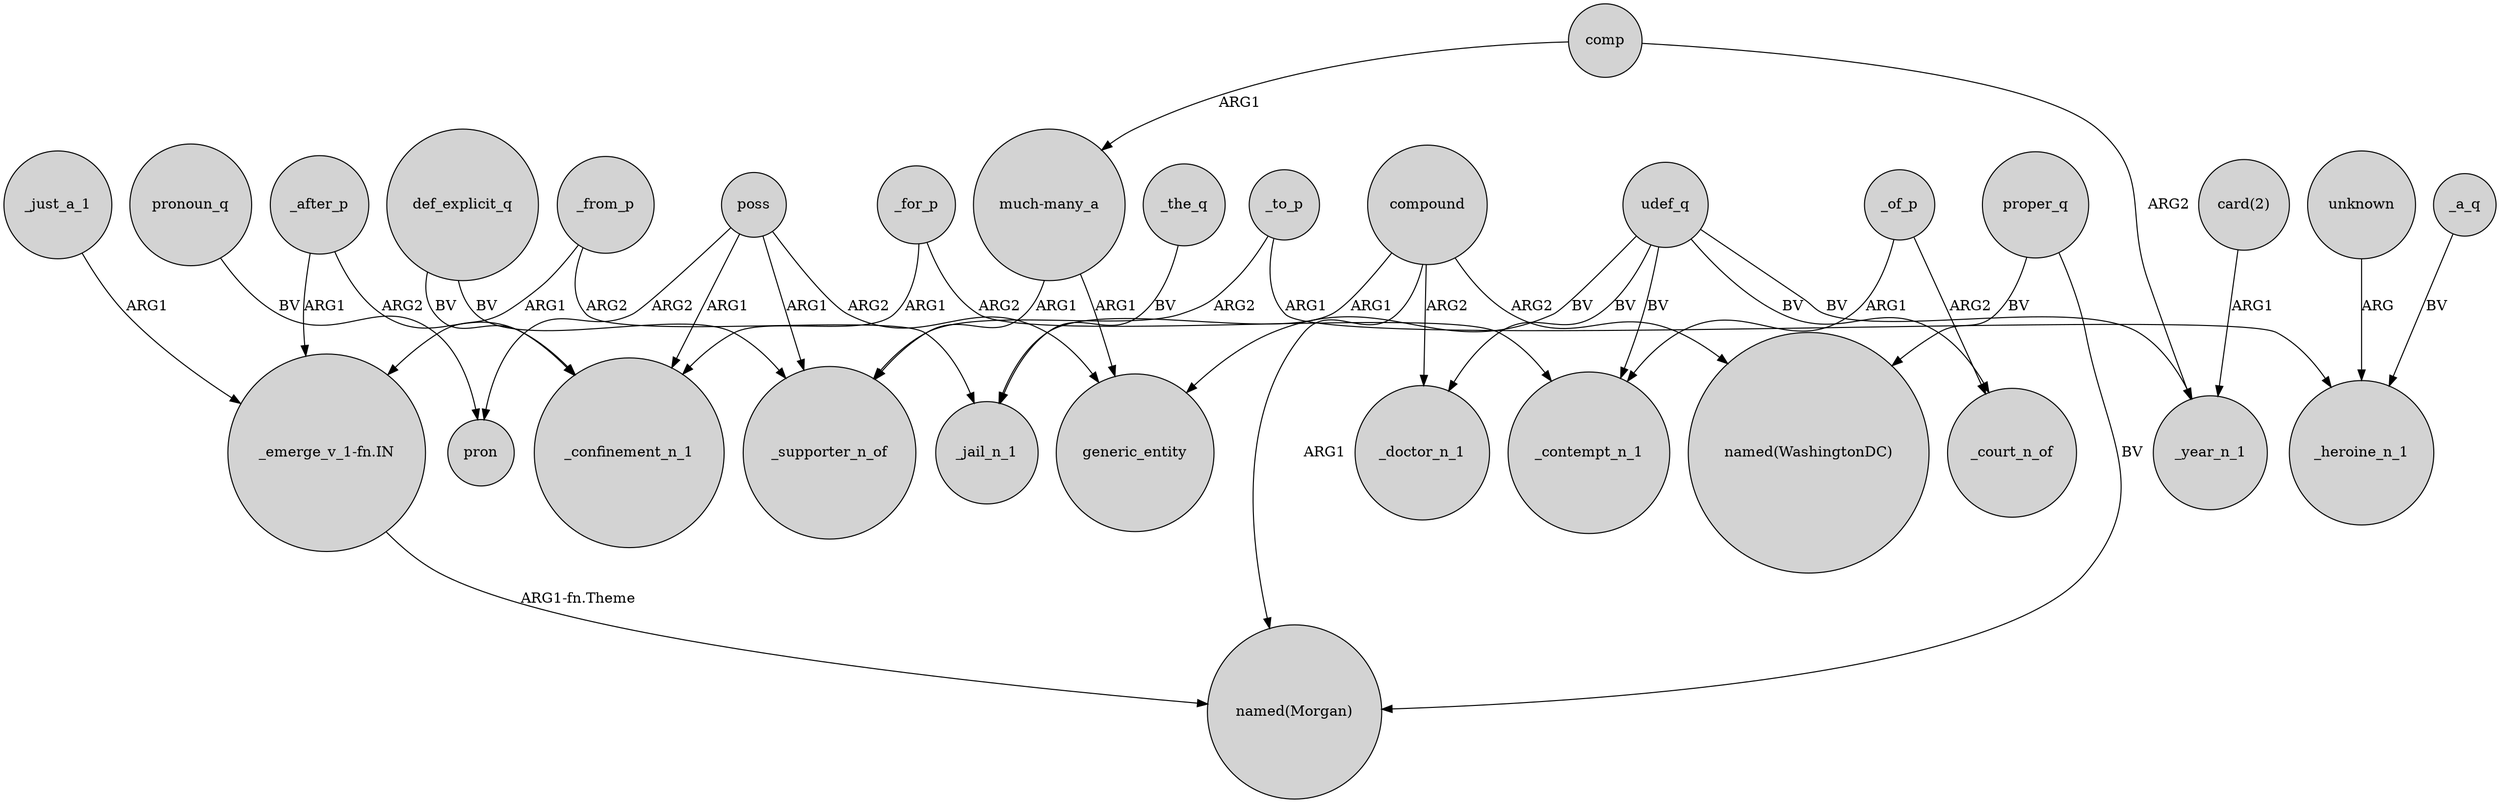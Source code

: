 digraph {
	node [shape=circle style=filled]
	_to_p -> _supporter_n_of [label=ARG2]
	compound -> _jail_n_1 [label=ARG1]
	poss -> _supporter_n_of [label=ARG1]
	compound -> _doctor_n_1 [label=ARG2]
	poss -> _confinement_n_1 [label=ARG1]
	udef_q -> generic_entity [label=BV]
	_after_p -> "_emerge_v_1-fn.IN" [label=ARG1]
	poss -> pron [label=ARG2]
	_to_p -> _heroine_n_1 [label=ARG1]
	"much-many_a" -> generic_entity [label=ARG1]
	_after_p -> _confinement_n_1 [label=ARG2]
	udef_q -> _court_n_of [label=BV]
	proper_q -> "named(Morgan)" [label=BV]
	unknown -> _heroine_n_1 [label=ARG]
	proper_q -> "named(WashingtonDC)" [label=BV]
	def_explicit_q -> _confinement_n_1 [label=BV]
	_a_q -> _heroine_n_1 [label=BV]
	udef_q -> _doctor_n_1 [label=BV]
	_from_p -> "_emerge_v_1-fn.IN" [label=ARG1]
	pronoun_q -> pron [label=BV]
	_for_p -> _contempt_n_1 [label=ARG2]
	compound -> "named(WashingtonDC)" [label=ARG2]
	comp -> "much-many_a" [label=ARG1]
	"card(2)" -> _year_n_1 [label=ARG1]
	def_explicit_q -> _supporter_n_of [label=BV]
	poss -> generic_entity [label=ARG2]
	"_emerge_v_1-fn.IN" -> "named(Morgan)" [label="ARG1-fn.Theme"]
	compound -> "named(Morgan)" [label=ARG1]
	_for_p -> _confinement_n_1 [label=ARG1]
	_just_a_1 -> "_emerge_v_1-fn.IN" [label=ARG1]
	_of_p -> _court_n_of [label=ARG2]
	udef_q -> _year_n_1 [label=BV]
	"much-many_a" -> _supporter_n_of [label=ARG1]
	comp -> _year_n_1 [label=ARG2]
	_the_q -> _jail_n_1 [label=BV]
	_of_p -> _contempt_n_1 [label=ARG1]
	udef_q -> _contempt_n_1 [label=BV]
	_from_p -> _jail_n_1 [label=ARG2]
}
